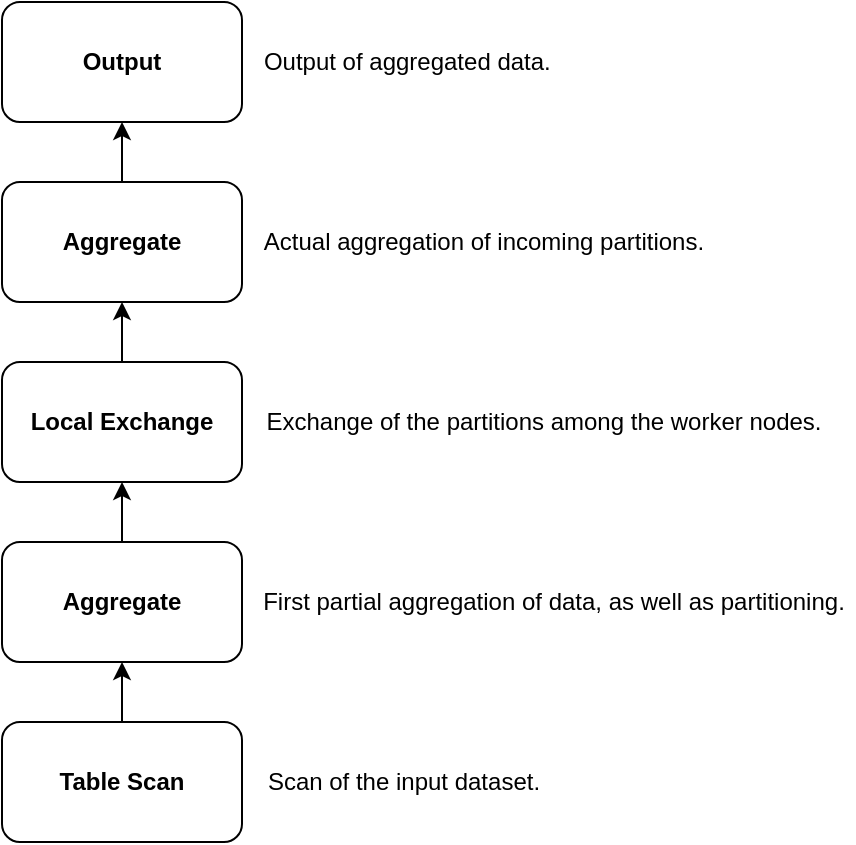 <mxfile version="26.0.16">
  <diagram name="Seite-1" id="0qBJA2OcskKHXjRreBoT">
    <mxGraphModel dx="1888" dy="708" grid="1" gridSize="10" guides="1" tooltips="1" connect="1" arrows="1" fold="1" page="1" pageScale="1" pageWidth="827" pageHeight="1169" math="0" shadow="0">
      <root>
        <mxCell id="0" />
        <mxCell id="1" parent="0" />
        <mxCell id="yR79EcA6VE_aHLL860Jc-4" style="edgeStyle=orthogonalEdgeStyle;rounded=0;orthogonalLoop=1;jettySize=auto;html=1;entryX=0.5;entryY=1;entryDx=0;entryDy=0;" parent="1" source="yR79EcA6VE_aHLL860Jc-2" target="yLwDr2I2qwveIQNhpc3Y-14" edge="1">
          <mxGeometry relative="1" as="geometry" />
        </mxCell>
        <mxCell id="yR79EcA6VE_aHLL860Jc-2" value="&lt;b&gt;Aggregate&lt;/b&gt;" style="rounded=1;whiteSpace=wrap;html=1;" parent="1" vertex="1">
          <mxGeometry x="354" y="1250" width="120" height="60" as="geometry" />
        </mxCell>
        <mxCell id="yR79EcA6VE_aHLL860Jc-3" style="edgeStyle=orthogonalEdgeStyle;rounded=0;orthogonalLoop=1;jettySize=auto;html=1;" parent="1" source="yLwDr2I2qwveIQNhpc3Y-20" target="yR79EcA6VE_aHLL860Jc-2" edge="1">
          <mxGeometry relative="1" as="geometry" />
        </mxCell>
        <mxCell id="yLwDr2I2qwveIQNhpc3Y-20" value="&lt;b&gt;Table Scan&lt;/b&gt;" style="rounded=1;whiteSpace=wrap;html=1;" parent="1" vertex="1">
          <mxGeometry x="354" y="1340" width="120" height="60" as="geometry" />
        </mxCell>
        <mxCell id="yLwDr2I2qwveIQNhpc3Y-12" value="&lt;b&gt;Output&lt;/b&gt;" style="rounded=1;whiteSpace=wrap;html=1;" parent="1" vertex="1">
          <mxGeometry x="354" y="980" width="120" height="60" as="geometry" />
        </mxCell>
        <mxCell id="yLwDr2I2qwveIQNhpc3Y-28" style="edgeStyle=orthogonalEdgeStyle;rounded=0;orthogonalLoop=1;jettySize=auto;html=1;" parent="1" source="yLwDr2I2qwveIQNhpc3Y-13" target="yLwDr2I2qwveIQNhpc3Y-12" edge="1">
          <mxGeometry relative="1" as="geometry" />
        </mxCell>
        <mxCell id="yLwDr2I2qwveIQNhpc3Y-13" value="&lt;b&gt;Aggregate&lt;/b&gt;" style="rounded=1;whiteSpace=wrap;html=1;" parent="1" vertex="1">
          <mxGeometry x="354" y="1070" width="120" height="60" as="geometry" />
        </mxCell>
        <mxCell id="yLwDr2I2qwveIQNhpc3Y-26" style="edgeStyle=orthogonalEdgeStyle;rounded=0;orthogonalLoop=1;jettySize=auto;html=1;entryX=0.5;entryY=1;entryDx=0;entryDy=0;" parent="1" source="yLwDr2I2qwveIQNhpc3Y-14" target="yLwDr2I2qwveIQNhpc3Y-13" edge="1">
          <mxGeometry relative="1" as="geometry" />
        </mxCell>
        <mxCell id="yLwDr2I2qwveIQNhpc3Y-14" value="&lt;b&gt;Local Exchange&lt;/b&gt;" style="rounded=1;whiteSpace=wrap;html=1;" parent="1" vertex="1">
          <mxGeometry x="354" y="1160" width="120" height="60" as="geometry" />
        </mxCell>
        <mxCell id="73e14__1ceovIppsThL4-1" value="&lt;font&gt;Scan of the input dataset.&lt;/font&gt;" style="text;html=1;align=center;verticalAlign=middle;whiteSpace=wrap;rounded=0;" vertex="1" parent="1">
          <mxGeometry x="480" y="1355" width="150" height="30" as="geometry" />
        </mxCell>
        <mxCell id="73e14__1ceovIppsThL4-2" value="&lt;font&gt;First partial aggregation of data, as well as partitioning.&lt;/font&gt;" style="text;html=1;align=center;verticalAlign=middle;whiteSpace=wrap;rounded=0;" vertex="1" parent="1">
          <mxGeometry x="480" y="1265" width="300" height="30" as="geometry" />
        </mxCell>
        <mxCell id="73e14__1ceovIppsThL4-3" value="&lt;font&gt;Exchange of the partitions among the worker nodes.&lt;/font&gt;" style="text;html=1;align=center;verticalAlign=middle;whiteSpace=wrap;rounded=0;" vertex="1" parent="1">
          <mxGeometry x="480" y="1175" width="290" height="30" as="geometry" />
        </mxCell>
        <mxCell id="73e14__1ceovIppsThL4-4" value="&lt;font&gt;Actual aggregation of incoming partitions.&lt;/font&gt;" style="text;html=1;align=center;verticalAlign=middle;whiteSpace=wrap;rounded=0;" vertex="1" parent="1">
          <mxGeometry x="480" y="1085" width="230" height="30" as="geometry" />
        </mxCell>
        <mxCell id="73e14__1ceovIppsThL4-5" value="&lt;font&gt;&amp;nbsp;Output of aggregated data.&lt;/font&gt;" style="text;html=1;align=center;verticalAlign=middle;whiteSpace=wrap;rounded=0;" vertex="1" parent="1">
          <mxGeometry x="480" y="995" width="150" height="30" as="geometry" />
        </mxCell>
      </root>
    </mxGraphModel>
  </diagram>
</mxfile>
